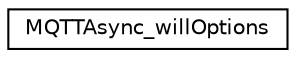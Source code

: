 digraph "Graphical Class Hierarchy"
{
 // LATEX_PDF_SIZE
  edge [fontname="Helvetica",fontsize="10",labelfontname="Helvetica",labelfontsize="10"];
  node [fontname="Helvetica",fontsize="10",shape=record];
  rankdir="LR";
  Node0 [label="MQTTAsync_willOptions",height=0.2,width=0.4,color="black", fillcolor="white", style="filled",URL="$structMQTTAsync__willOptions.html",tooltip=" "];
}
